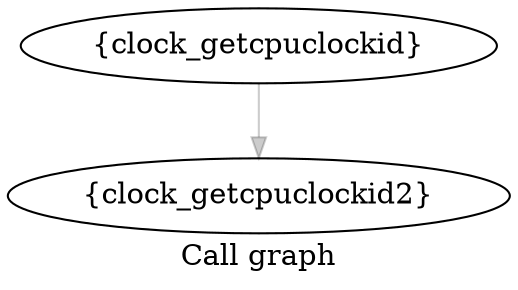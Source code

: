 digraph "Call graph" {
	label="Call graph";
	"Node0x8043d2760" [label="{clock_getcpuclockid2}"];

	"Node0x8043d2700" [label="{clock_getcpuclockid}"];
	"Node0x8043d2700" -> "Node0x8043d2760" [color="#00000033"];

}

